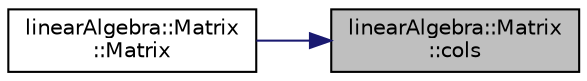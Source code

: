 digraph "linearAlgebra::Matrix::cols"
{
 // LATEX_PDF_SIZE
  edge [fontname="Helvetica",fontsize="10",labelfontname="Helvetica",labelfontsize="10"];
  node [fontname="Helvetica",fontsize="10",shape=record];
  rankdir="RL";
  Node1 [label="linearAlgebra::Matrix\l::cols",height=0.2,width=0.4,color="black", fillcolor="grey75", style="filled", fontcolor="black",tooltip=" "];
  Node1 -> Node2 [dir="back",color="midnightblue",fontsize="10",style="solid",fontname="Helvetica"];
  Node2 [label="linearAlgebra::Matrix\l::Matrix",height=0.2,width=0.4,color="black", fillcolor="white", style="filled",URL="$classlinearAlgebra_1_1Matrix.html#a50e0cb3a5ac946300543559fe8318c3f",tooltip="Construct a new Matrix< T>:: Matrix object."];
}

